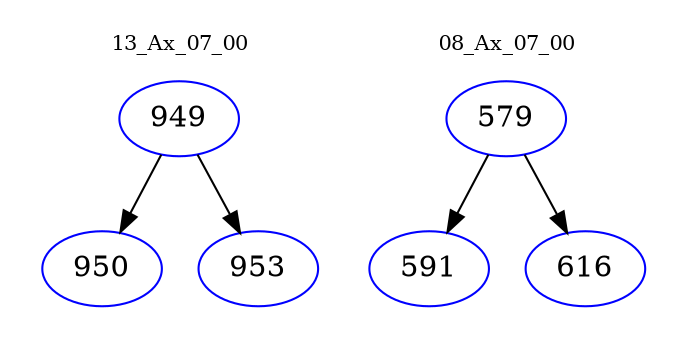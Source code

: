 digraph{
subgraph cluster_0 {
color = white
label = "13_Ax_07_00";
fontsize=10;
T0_949 [label="949", color="blue"]
T0_949 -> T0_950 [color="black"]
T0_950 [label="950", color="blue"]
T0_949 -> T0_953 [color="black"]
T0_953 [label="953", color="blue"]
}
subgraph cluster_1 {
color = white
label = "08_Ax_07_00";
fontsize=10;
T1_579 [label="579", color="blue"]
T1_579 -> T1_591 [color="black"]
T1_591 [label="591", color="blue"]
T1_579 -> T1_616 [color="black"]
T1_616 [label="616", color="blue"]
}
}
